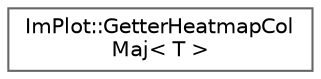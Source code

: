 digraph "Graphical Class Hierarchy"
{
 // LATEX_PDF_SIZE
  bgcolor="transparent";
  edge [fontname=Helvetica,fontsize=10,labelfontname=Helvetica,labelfontsize=10];
  node [fontname=Helvetica,fontsize=10,shape=box,height=0.2,width=0.4];
  rankdir="LR";
  Node0 [id="Node000000",label="ImPlot::GetterHeatmapCol\lMaj\< T \>",height=0.2,width=0.4,color="grey40", fillcolor="white", style="filled",URL="$structImPlot_1_1GetterHeatmapColMaj.html",tooltip=" "];
}
